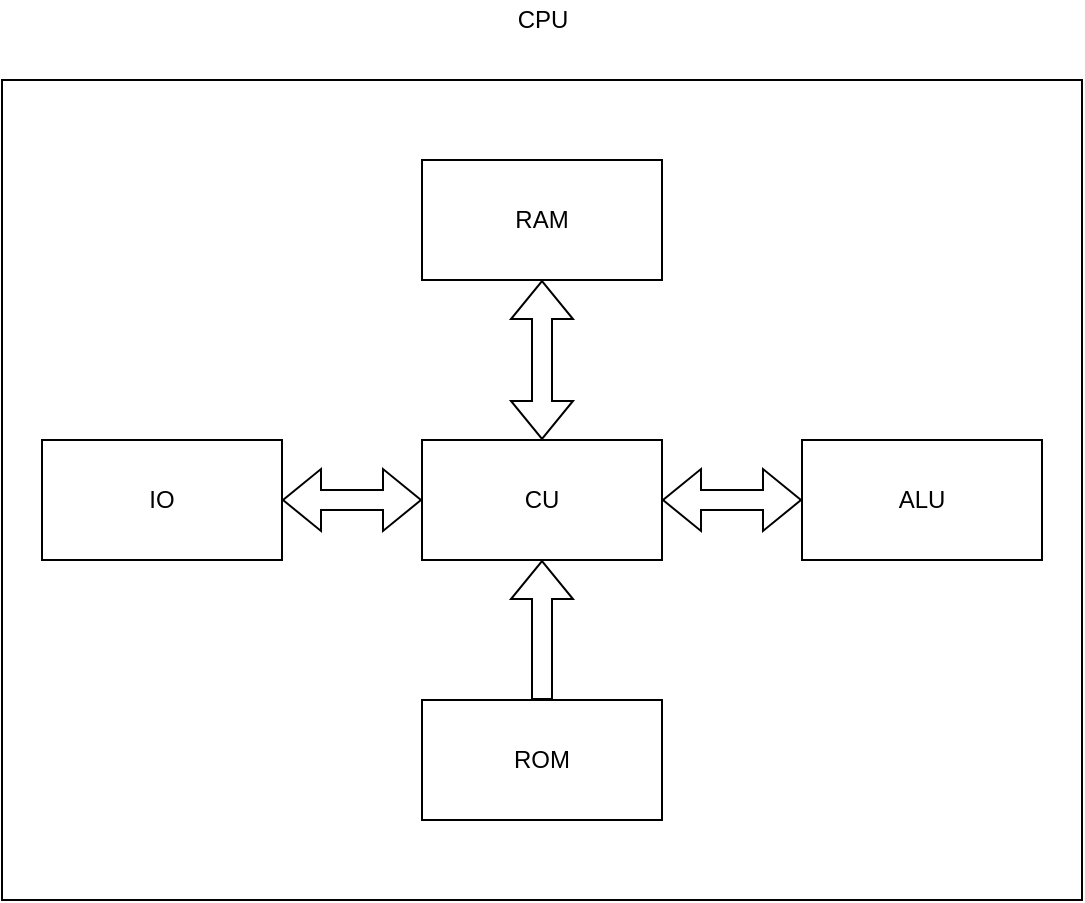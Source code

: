 <mxfile version="15.8.6" type="device"><diagram id="KgwVATnBEvCeLHJJEVHm" name="Page-1"><mxGraphModel dx="1422" dy="754" grid="1" gridSize="10" guides="1" tooltips="1" connect="1" arrows="1" fold="1" page="1" pageScale="1" pageWidth="827" pageHeight="1169" math="0" shadow="0"><root><mxCell id="0"/><mxCell id="1" parent="0"/><mxCell id="JBka-tAC0Hzj36yhq6bS-1" value="" style="rounded=0;whiteSpace=wrap;html=1;" vertex="1" parent="1"><mxGeometry x="110" y="200" width="540" height="410" as="geometry"/></mxCell><mxCell id="JBka-tAC0Hzj36yhq6bS-2" value="CPU" style="text;html=1;align=center;verticalAlign=middle;resizable=0;points=[];autosize=1;strokeColor=none;fillColor=none;" vertex="1" parent="1"><mxGeometry x="360" y="160" width="40" height="20" as="geometry"/></mxCell><mxCell id="JBka-tAC0Hzj36yhq6bS-3" value="RAM" style="rounded=0;whiteSpace=wrap;html=1;" vertex="1" parent="1"><mxGeometry x="320" y="240" width="120" height="60" as="geometry"/></mxCell><mxCell id="JBka-tAC0Hzj36yhq6bS-4" value="ROM" style="rounded=0;whiteSpace=wrap;html=1;" vertex="1" parent="1"><mxGeometry x="320" y="510" width="120" height="60" as="geometry"/></mxCell><mxCell id="JBka-tAC0Hzj36yhq6bS-5" value="CU" style="rounded=0;whiteSpace=wrap;html=1;" vertex="1" parent="1"><mxGeometry x="320" y="380" width="120" height="60" as="geometry"/></mxCell><mxCell id="JBka-tAC0Hzj36yhq6bS-6" value="ALU" style="rounded=0;whiteSpace=wrap;html=1;" vertex="1" parent="1"><mxGeometry x="510" y="380" width="120" height="60" as="geometry"/></mxCell><mxCell id="JBka-tAC0Hzj36yhq6bS-7" value="IO" style="rounded=0;whiteSpace=wrap;html=1;" vertex="1" parent="1"><mxGeometry x="130" y="380" width="120" height="60" as="geometry"/></mxCell><mxCell id="JBka-tAC0Hzj36yhq6bS-8" value="" style="shape=flexArrow;endArrow=classic;startArrow=classic;html=1;rounded=0;exitX=1;exitY=0.5;exitDx=0;exitDy=0;" edge="1" parent="1" source="JBka-tAC0Hzj36yhq6bS-7" target="JBka-tAC0Hzj36yhq6bS-5"><mxGeometry width="100" height="100" relative="1" as="geometry"><mxPoint x="380" y="430" as="sourcePoint"/><mxPoint x="460" y="340" as="targetPoint"/></mxGeometry></mxCell><mxCell id="JBka-tAC0Hzj36yhq6bS-9" value="" style="shape=flexArrow;endArrow=classic;startArrow=classic;html=1;rounded=0;entryX=0;entryY=0.5;entryDx=0;entryDy=0;exitX=1;exitY=0.5;exitDx=0;exitDy=0;" edge="1" parent="1" source="JBka-tAC0Hzj36yhq6bS-5" target="JBka-tAC0Hzj36yhq6bS-6"><mxGeometry width="100" height="100" relative="1" as="geometry"><mxPoint x="360" y="440" as="sourcePoint"/><mxPoint x="460" y="340" as="targetPoint"/></mxGeometry></mxCell><mxCell id="JBka-tAC0Hzj36yhq6bS-11" value="" style="shape=flexArrow;endArrow=classic;startArrow=classic;html=1;rounded=0;entryX=0.5;entryY=1;entryDx=0;entryDy=0;" edge="1" parent="1" source="JBka-tAC0Hzj36yhq6bS-5" target="JBka-tAC0Hzj36yhq6bS-3"><mxGeometry width="100" height="100" relative="1" as="geometry"><mxPoint x="360" y="440" as="sourcePoint"/><mxPoint x="460" y="340" as="targetPoint"/></mxGeometry></mxCell><mxCell id="JBka-tAC0Hzj36yhq6bS-12" value="" style="shape=flexArrow;endArrow=classic;html=1;rounded=0;exitX=0.5;exitY=0;exitDx=0;exitDy=0;entryX=0.5;entryY=1;entryDx=0;entryDy=0;" edge="1" parent="1" source="JBka-tAC0Hzj36yhq6bS-4" target="JBka-tAC0Hzj36yhq6bS-5"><mxGeometry width="50" height="50" relative="1" as="geometry"><mxPoint x="390" y="410" as="sourcePoint"/><mxPoint x="440" y="360" as="targetPoint"/></mxGeometry></mxCell></root></mxGraphModel></diagram></mxfile>